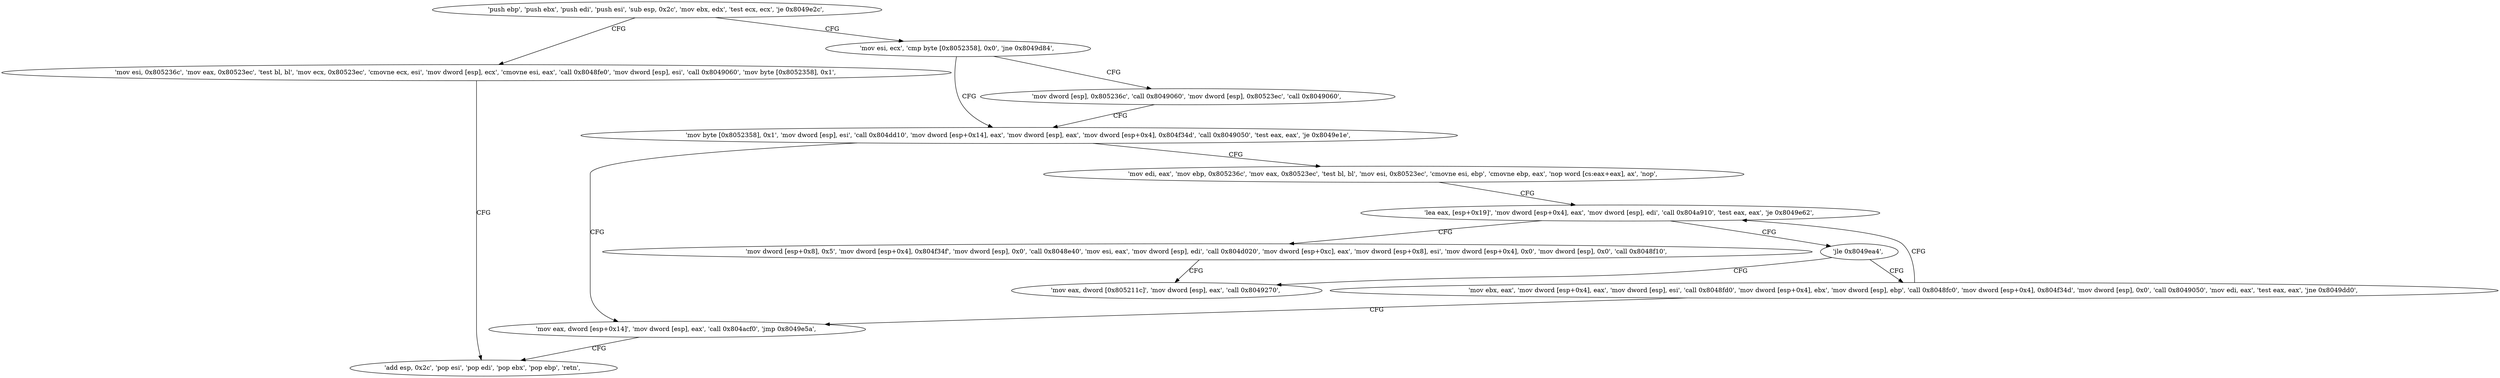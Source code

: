 digraph "func" {
"134520144" [label = "'push ebp', 'push ebx', 'push edi', 'push esi', 'sub esp, 0x2c', 'mov ebx, edx', 'test ecx, ecx', 'je 0x8049e2c', " ]
"134520364" [label = "'mov esi, 0x805236c', 'mov eax, 0x80523ec', 'test bl, bl', 'mov ecx, 0x80523ec', 'cmovne ecx, esi', 'mov dword [esp], ecx', 'cmovne esi, eax', 'call 0x8048fe0', 'mov dword [esp], esi', 'call 0x8049060', 'mov byte [0x8052358], 0x1', " ]
"134520161" [label = "'mov esi, ecx', 'cmp byte [0x8052358], 0x0', 'jne 0x8049d84', " ]
"134520410" [label = "'add esp, 0x2c', 'pop esi', 'pop edi', 'pop ebx', 'pop ebp', 'retn', " ]
"134520196" [label = "'mov byte [0x8052358], 0x1', 'mov dword [esp], esi', 'call 0x804dd10', 'mov dword [esp+0x14], eax', 'mov dword [esp], eax', 'mov dword [esp+0x4], 0x804f34d', 'call 0x8049050', 'test eax, eax', 'je 0x8049e1e', " ]
"134520172" [label = "'mov dword [esp], 0x805236c', 'call 0x8049060', 'mov dword [esp], 0x80523ec', 'call 0x8049060', " ]
"134520350" [label = "'mov eax, dword [esp+0x14]', 'mov dword [esp], eax', 'call 0x804acf0', 'jmp 0x8049e5a', " ]
"134520235" [label = "'mov edi, eax', 'mov ebp, 0x805236c', 'mov eax, 0x80523ec', 'test bl, bl', 'mov esi, 0x80523ec', 'cmovne esi, ebp', 'cmovne ebp, eax', 'nop word [cs:eax+eax], ax', 'nop', " ]
"134520272" [label = "'lea eax, [esp+0x19]', 'mov dword [esp+0x4], eax', 'mov dword [esp], edi', 'call 0x804a910', 'test eax, eax', 'je 0x8049e62', " ]
"134520418" [label = "'mov dword [esp+0x8], 0x5', 'mov dword [esp+0x4], 0x804f34f', 'mov dword [esp], 0x0', 'call 0x8048e40', 'mov esi, eax', 'mov dword [esp], edi', 'call 0x804d020', 'mov dword [esp+0xc], eax', 'mov dword [esp+0x8], esi', 'mov dword [esp+0x4], 0x0', 'mov dword [esp], 0x0', 'call 0x8048f10', " ]
"134520484" [label = "'mov eax, dword [0x805211c]', 'mov dword [esp], eax', 'call 0x8049270', " ]
"134520292" [label = "'jle 0x8049ea4', " ]
"134520298" [label = "'mov ebx, eax', 'mov dword [esp+0x4], eax', 'mov dword [esp], esi', 'call 0x8048fd0', 'mov dword [esp+0x4], ebx', 'mov dword [esp], ebp', 'call 0x8048fc0', 'mov dword [esp+0x4], 0x804f34d', 'mov dword [esp], 0x0', 'call 0x8049050', 'mov edi, eax', 'test eax, eax', 'jne 0x8049dd0', " ]
"134520144" -> "134520364" [ label = "CFG" ]
"134520144" -> "134520161" [ label = "CFG" ]
"134520364" -> "134520410" [ label = "CFG" ]
"134520161" -> "134520196" [ label = "CFG" ]
"134520161" -> "134520172" [ label = "CFG" ]
"134520196" -> "134520350" [ label = "CFG" ]
"134520196" -> "134520235" [ label = "CFG" ]
"134520172" -> "134520196" [ label = "CFG" ]
"134520350" -> "134520410" [ label = "CFG" ]
"134520235" -> "134520272" [ label = "CFG" ]
"134520272" -> "134520418" [ label = "CFG" ]
"134520272" -> "134520292" [ label = "CFG" ]
"134520418" -> "134520484" [ label = "CFG" ]
"134520292" -> "134520484" [ label = "CFG" ]
"134520292" -> "134520298" [ label = "CFG" ]
"134520298" -> "134520272" [ label = "CFG" ]
"134520298" -> "134520350" [ label = "CFG" ]
}
